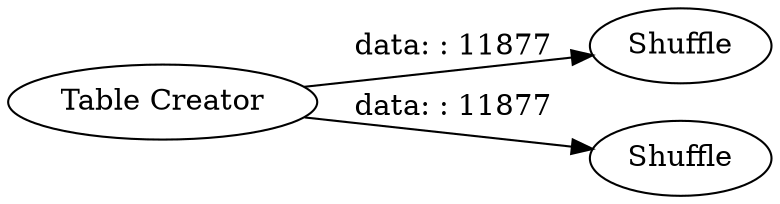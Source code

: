 digraph {
	"-4705402678987255189_4" [label="Table Creator"]
	"-4705402678987255189_30" [label=Shuffle]
	"-4705402678987255189_31" [label=Shuffle]
	"-4705402678987255189_4" -> "-4705402678987255189_31" [label="data: : 11877"]
	"-4705402678987255189_4" -> "-4705402678987255189_30" [label="data: : 11877"]
	rankdir=LR
}
